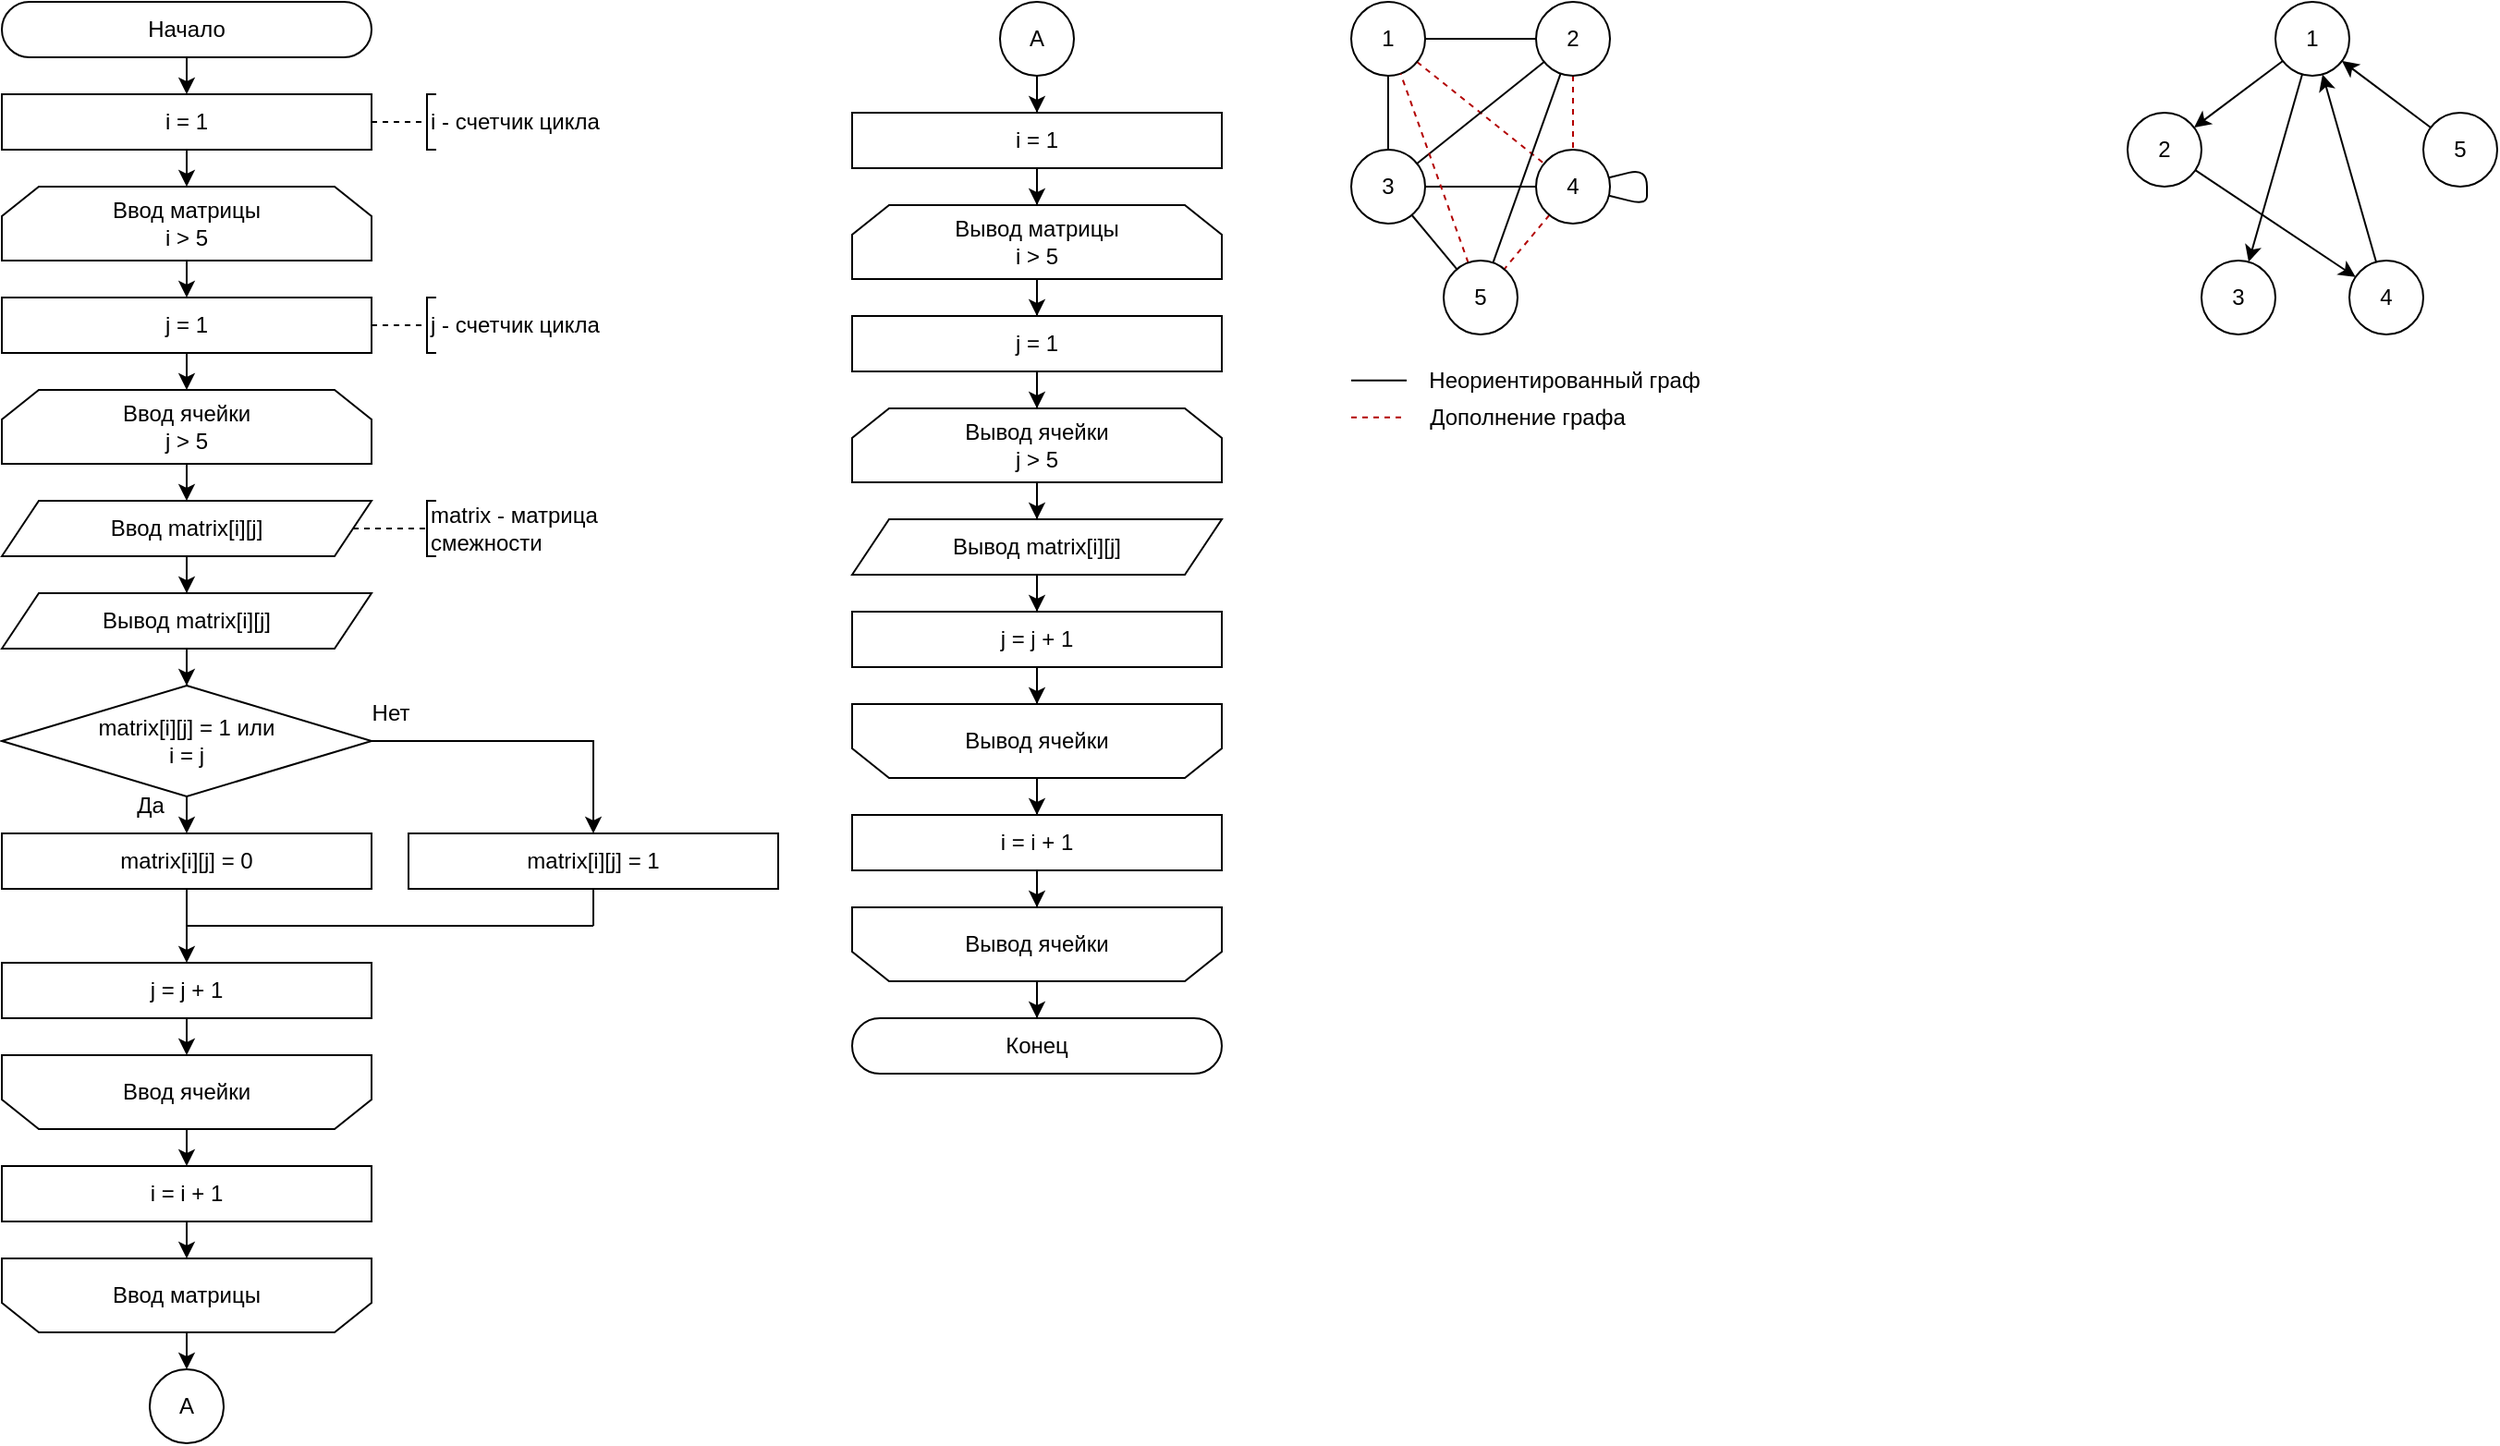 <mxfile version="27.0.6">
  <diagram name="Страница — 1" id="PtERw0xOoVtdUdhSGjrE">
    <mxGraphModel dx="679" dy="1561" grid="1" gridSize="10" guides="1" tooltips="1" connect="1" arrows="1" fold="1" page="1" pageScale="1" pageWidth="827" pageHeight="1169" math="0" shadow="0">
      <root>
        <mxCell id="0" />
        <mxCell id="1" parent="0" />
        <mxCell id="188" style="edgeStyle=none;html=1;endArrow=none;endFill=0;" parent="1" source="190" target="196" edge="1">
          <mxGeometry relative="1" as="geometry" />
        </mxCell>
        <mxCell id="189" style="edgeStyle=none;html=1;endArrow=none;endFill=0;" parent="1" source="190" target="194" edge="1">
          <mxGeometry relative="1" as="geometry" />
        </mxCell>
        <mxCell id="200" style="edgeStyle=none;html=1;fillColor=#e51400;strokeColor=#B20000;endArrow=none;endFill=0;dashed=1;" parent="1" source="190" target="197" edge="1">
          <mxGeometry relative="1" as="geometry" />
        </mxCell>
        <mxCell id="190" value="1" style="ellipse;whiteSpace=wrap;html=1;aspect=fixed;" parent="1" vertex="1">
          <mxGeometry x="740" y="-1160" width="40" height="40" as="geometry" />
        </mxCell>
        <mxCell id="191" style="edgeStyle=none;html=1;endArrow=none;endFill=0;" parent="1" source="194" target="196" edge="1">
          <mxGeometry relative="1" as="geometry" />
        </mxCell>
        <mxCell id="192" style="edgeStyle=none;html=1;endArrow=none;endFill=0;" parent="1" source="194" target="197" edge="1">
          <mxGeometry relative="1" as="geometry" />
        </mxCell>
        <mxCell id="193" style="edgeStyle=none;html=1;endArrow=none;endFill=0;" parent="1" source="194" target="198" edge="1">
          <mxGeometry relative="1" as="geometry" />
        </mxCell>
        <mxCell id="194" value="3" style="ellipse;whiteSpace=wrap;html=1;aspect=fixed;" parent="1" vertex="1">
          <mxGeometry x="740" y="-1080" width="40" height="40" as="geometry" />
        </mxCell>
        <mxCell id="195" style="edgeStyle=none;html=1;endArrow=none;endFill=0;" parent="1" source="196" target="198" edge="1">
          <mxGeometry relative="1" as="geometry" />
        </mxCell>
        <mxCell id="201" style="edgeStyle=none;html=1;fillColor=#e51400;strokeColor=#B20000;endArrow=none;endFill=0;dashed=1;" parent="1" source="196" target="197" edge="1">
          <mxGeometry relative="1" as="geometry" />
        </mxCell>
        <mxCell id="196" value="2" style="ellipse;whiteSpace=wrap;html=1;aspect=fixed;" parent="1" vertex="1">
          <mxGeometry x="840" y="-1160" width="40" height="40" as="geometry" />
        </mxCell>
        <mxCell id="202" style="edgeStyle=none;html=1;fillColor=#e51400;strokeColor=#B20000;endArrow=none;endFill=0;dashed=1;" parent="1" source="197" target="198" edge="1">
          <mxGeometry relative="1" as="geometry" />
        </mxCell>
        <mxCell id="197" value="4" style="ellipse;whiteSpace=wrap;html=1;aspect=fixed;" parent="1" vertex="1">
          <mxGeometry x="840" y="-1080" width="40" height="40" as="geometry" />
        </mxCell>
        <mxCell id="203" style="edgeStyle=none;html=1;fillColor=#e51400;strokeColor=#B20000;endArrow=none;endFill=0;dashed=1;" parent="1" source="198" target="190" edge="1">
          <mxGeometry relative="1" as="geometry" />
        </mxCell>
        <mxCell id="198" value="5" style="ellipse;whiteSpace=wrap;html=1;aspect=fixed;" parent="1" vertex="1">
          <mxGeometry x="790" y="-1020" width="40" height="40" as="geometry" />
        </mxCell>
        <mxCell id="199" style="edgeStyle=none;html=1;endArrow=none;endFill=0;" parent="1" source="197" target="197" edge="1">
          <mxGeometry relative="1" as="geometry" />
        </mxCell>
        <mxCell id="i0VjAuOUxVdBlSVnc6zS-203" value="" style="endArrow=none;html=1;rounded=0;" parent="1" edge="1">
          <mxGeometry width="50" height="50" relative="1" as="geometry">
            <mxPoint x="740" y="-955.08" as="sourcePoint" />
            <mxPoint x="770" y="-955.08" as="targetPoint" />
          </mxGeometry>
        </mxCell>
        <mxCell id="i0VjAuOUxVdBlSVnc6zS-204" value="Неориентированный граф" style="text;html=1;align=center;verticalAlign=middle;resizable=0;points=[];autosize=1;strokeColor=none;fillColor=none;" parent="1" vertex="1">
          <mxGeometry x="770" y="-970" width="170" height="30" as="geometry" />
        </mxCell>
        <mxCell id="i0VjAuOUxVdBlSVnc6zS-205" value="" style="endArrow=none;html=1;rounded=0;fillColor=#e51400;strokeColor=#B20000;dashed=1;" parent="1" edge="1">
          <mxGeometry width="50" height="50" relative="1" as="geometry">
            <mxPoint x="740" y="-935.08" as="sourcePoint" />
            <mxPoint x="770" y="-935.08" as="targetPoint" />
          </mxGeometry>
        </mxCell>
        <mxCell id="i0VjAuOUxVdBlSVnc6zS-206" value="Дополнение графа" style="text;html=1;align=center;verticalAlign=middle;resizable=0;points=[];autosize=1;strokeColor=none;fillColor=none;" parent="1" vertex="1">
          <mxGeometry x="770" y="-950" width="130" height="30" as="geometry" />
        </mxCell>
        <mxCell id="i0VjAuOUxVdBlSVnc6zS-207" style="edgeStyle=none;html=1;" parent="1" source="i0VjAuOUxVdBlSVnc6zS-208" target="i0VjAuOUxVdBlSVnc6zS-210" edge="1">
          <mxGeometry relative="1" as="geometry" />
        </mxCell>
        <mxCell id="i0VjAuOUxVdBlSVnc6zS-208" value="Начало" style="rounded=1;whiteSpace=wrap;html=1;arcSize=50;" parent="1" vertex="1">
          <mxGeometry x="10" y="-1160" width="200" height="30" as="geometry" />
        </mxCell>
        <mxCell id="i0VjAuOUxVdBlSVnc6zS-209" style="edgeStyle=none;html=1;" parent="1" source="i0VjAuOUxVdBlSVnc6zS-210" target="i0VjAuOUxVdBlSVnc6zS-212" edge="1">
          <mxGeometry relative="1" as="geometry" />
        </mxCell>
        <mxCell id="i0VjAuOUxVdBlSVnc6zS-210" value="i = 1" style="rounded=0;whiteSpace=wrap;html=1;" parent="1" vertex="1">
          <mxGeometry x="10" y="-1110" width="200" height="30" as="geometry" />
        </mxCell>
        <mxCell id="i0VjAuOUxVdBlSVnc6zS-211" style="edgeStyle=none;html=1;" parent="1" source="i0VjAuOUxVdBlSVnc6zS-212" target="i0VjAuOUxVdBlSVnc6zS-214" edge="1">
          <mxGeometry relative="1" as="geometry" />
        </mxCell>
        <mxCell id="i0VjAuOUxVdBlSVnc6zS-212" value="Ввод матрицы&lt;br&gt;&lt;div&gt;&lt;font style=&quot;color: rgb(0, 0, 0);&quot;&gt;i &amp;gt; 5&lt;/font&gt;&lt;/div&gt;" style="shape=loopLimit;whiteSpace=wrap;html=1;" parent="1" vertex="1">
          <mxGeometry x="10" y="-1060" width="200" height="40" as="geometry" />
        </mxCell>
        <mxCell id="i0VjAuOUxVdBlSVnc6zS-213" style="edgeStyle=none;html=1;" parent="1" source="i0VjAuOUxVdBlSVnc6zS-214" target="i0VjAuOUxVdBlSVnc6zS-216" edge="1">
          <mxGeometry relative="1" as="geometry" />
        </mxCell>
        <mxCell id="i0VjAuOUxVdBlSVnc6zS-214" value="j = 1" style="rounded=0;whiteSpace=wrap;html=1;" parent="1" vertex="1">
          <mxGeometry x="10" y="-1000" width="200" height="30" as="geometry" />
        </mxCell>
        <mxCell id="i0VjAuOUxVdBlSVnc6zS-215" style="edgeStyle=none;html=1;" parent="1" source="i0VjAuOUxVdBlSVnc6zS-216" target="i0VjAuOUxVdBlSVnc6zS-218" edge="1">
          <mxGeometry relative="1" as="geometry" />
        </mxCell>
        <mxCell id="i0VjAuOUxVdBlSVnc6zS-216" value="Ввод ячейки&lt;br&gt;&lt;div&gt;&lt;font style=&quot;color: rgb(0, 0, 0);&quot;&gt;j &amp;gt; 5&lt;/font&gt;&lt;/div&gt;" style="shape=loopLimit;whiteSpace=wrap;html=1;" parent="1" vertex="1">
          <mxGeometry x="10" y="-950" width="200" height="40" as="geometry" />
        </mxCell>
        <mxCell id="i0VjAuOUxVdBlSVnc6zS-317" style="edgeStyle=orthogonalEdgeStyle;rounded=0;orthogonalLoop=1;jettySize=auto;html=1;" parent="1" source="i0VjAuOUxVdBlSVnc6zS-218" target="i0VjAuOUxVdBlSVnc6zS-233" edge="1">
          <mxGeometry relative="1" as="geometry" />
        </mxCell>
        <mxCell id="i0VjAuOUxVdBlSVnc6zS-218" value="Ввод matrix[i][j]" style="shape=parallelogram;perimeter=parallelogramPerimeter;whiteSpace=wrap;html=1;fixedSize=1;" parent="1" vertex="1">
          <mxGeometry x="10" y="-890" width="200" height="30" as="geometry" />
        </mxCell>
        <mxCell id="i0VjAuOUxVdBlSVnc6zS-219" value="matrix - матрица&lt;div&gt;смежности&lt;/div&gt;" style="strokeWidth=1;html=1;shape=mxgraph.flowchart.annotation_1;align=left;pointerEvents=1;" parent="1" vertex="1">
          <mxGeometry x="240" y="-890" width="5" height="30" as="geometry" />
        </mxCell>
        <mxCell id="i0VjAuOUxVdBlSVnc6zS-220" value="" style="endArrow=none;html=1;rounded=0;entryX=0;entryY=0.5;entryDx=0;entryDy=0;entryPerimeter=0;dashed=1;" parent="1" target="i0VjAuOUxVdBlSVnc6zS-219" edge="1">
          <mxGeometry width="50" height="50" relative="1" as="geometry">
            <mxPoint x="200" y="-875" as="sourcePoint" />
            <mxPoint x="290" y="-885" as="targetPoint" />
          </mxGeometry>
        </mxCell>
        <mxCell id="i0VjAuOUxVdBlSVnc6zS-221" style="edgeStyle=none;html=1;" parent="1" source="i0VjAuOUxVdBlSVnc6zS-222" edge="1">
          <mxGeometry relative="1" as="geometry">
            <mxPoint x="110" y="-710" as="targetPoint" />
          </mxGeometry>
        </mxCell>
        <mxCell id="i0VjAuOUxVdBlSVnc6zS-316" style="edgeStyle=orthogonalEdgeStyle;rounded=0;orthogonalLoop=1;jettySize=auto;html=1;" parent="1" source="i0VjAuOUxVdBlSVnc6zS-222" target="i0VjAuOUxVdBlSVnc6zS-315" edge="1">
          <mxGeometry relative="1" as="geometry" />
        </mxCell>
        <mxCell id="i0VjAuOUxVdBlSVnc6zS-222" value="matrix[i][j] = 1 или&lt;div&gt;i = j&lt;/div&gt;" style="rhombus;whiteSpace=wrap;html=1;" parent="1" vertex="1">
          <mxGeometry x="10" y="-790" width="200" height="60" as="geometry" />
        </mxCell>
        <mxCell id="i0VjAuOUxVdBlSVnc6zS-223" style="edgeStyle=none;html=1;" parent="1" edge="1">
          <mxGeometry relative="1" as="geometry">
            <mxPoint x="110" y="-640" as="targetPoint" />
            <mxPoint x="110" y="-680" as="sourcePoint" />
          </mxGeometry>
        </mxCell>
        <mxCell id="i0VjAuOUxVdBlSVnc6zS-227" value="" style="endArrow=none;html=1;" parent="1" edge="1">
          <mxGeometry width="50" height="50" relative="1" as="geometry">
            <mxPoint x="110" y="-660" as="sourcePoint" />
            <mxPoint x="330" y="-660" as="targetPoint" />
          </mxGeometry>
        </mxCell>
        <mxCell id="i0VjAuOUxVdBlSVnc6zS-228" value="" style="endArrow=none;html=1;entryX=0.5;entryY=1;entryDx=0;entryDy=0;" parent="1" target="i0VjAuOUxVdBlSVnc6zS-315" edge="1">
          <mxGeometry width="50" height="50" relative="1" as="geometry">
            <mxPoint x="330" y="-660" as="sourcePoint" />
            <mxPoint x="380" y="-630" as="targetPoint" />
          </mxGeometry>
        </mxCell>
        <mxCell id="i0VjAuOUxVdBlSVnc6zS-229" value="Да" style="text;html=1;align=center;verticalAlign=middle;resizable=0;points=[];autosize=1;strokeColor=none;fillColor=none;" parent="1" vertex="1">
          <mxGeometry x="70" y="-740" width="40" height="30" as="geometry" />
        </mxCell>
        <mxCell id="i0VjAuOUxVdBlSVnc6zS-230" value="Нет" style="text;html=1;align=center;verticalAlign=middle;resizable=0;points=[];autosize=1;strokeColor=none;fillColor=none;" parent="1" vertex="1">
          <mxGeometry x="200" y="-790" width="40" height="30" as="geometry" />
        </mxCell>
        <mxCell id="i0VjAuOUxVdBlSVnc6zS-318" style="edgeStyle=orthogonalEdgeStyle;rounded=0;orthogonalLoop=1;jettySize=auto;html=1;" parent="1" source="i0VjAuOUxVdBlSVnc6zS-233" target="i0VjAuOUxVdBlSVnc6zS-222" edge="1">
          <mxGeometry relative="1" as="geometry" />
        </mxCell>
        <mxCell id="i0VjAuOUxVdBlSVnc6zS-233" value="Вывод matrix[i][j]" style="shape=parallelogram;perimeter=parallelogramPerimeter;whiteSpace=wrap;html=1;fixedSize=1;" parent="1" vertex="1">
          <mxGeometry x="10" y="-840" width="200" height="30" as="geometry" />
        </mxCell>
        <mxCell id="i0VjAuOUxVdBlSVnc6zS-234" style="edgeStyle=none;html=1;" parent="1" source="i0VjAuOUxVdBlSVnc6zS-235" target="i0VjAuOUxVdBlSVnc6zS-237" edge="1">
          <mxGeometry relative="1" as="geometry" />
        </mxCell>
        <mxCell id="i0VjAuOUxVdBlSVnc6zS-235" value="j = j + 1" style="rounded=0;whiteSpace=wrap;html=1;" parent="1" vertex="1">
          <mxGeometry x="10" y="-640" width="200" height="30" as="geometry" />
        </mxCell>
        <mxCell id="i0VjAuOUxVdBlSVnc6zS-236" style="edgeStyle=none;html=1;" parent="1" source="i0VjAuOUxVdBlSVnc6zS-237" target="i0VjAuOUxVdBlSVnc6zS-239" edge="1">
          <mxGeometry relative="1" as="geometry" />
        </mxCell>
        <mxCell id="i0VjAuOUxVdBlSVnc6zS-237" value="&lt;span style=&quot;color: rgb(0, 0, 0);&quot;&gt;Ввод ячейки&lt;/span&gt;" style="shape=loopLimit;whiteSpace=wrap;html=1;direction=west;" parent="1" vertex="1">
          <mxGeometry x="10" y="-590" width="200" height="40" as="geometry" />
        </mxCell>
        <mxCell id="i0VjAuOUxVdBlSVnc6zS-238" style="edgeStyle=none;html=1;" parent="1" source="i0VjAuOUxVdBlSVnc6zS-239" target="i0VjAuOUxVdBlSVnc6zS-241" edge="1">
          <mxGeometry relative="1" as="geometry" />
        </mxCell>
        <mxCell id="i0VjAuOUxVdBlSVnc6zS-239" value="i = i + 1" style="rounded=0;whiteSpace=wrap;html=1;" parent="1" vertex="1">
          <mxGeometry x="10" y="-530" width="200" height="30" as="geometry" />
        </mxCell>
        <mxCell id="i0VjAuOUxVdBlSVnc6zS-240" style="edgeStyle=none;html=1;" parent="1" source="i0VjAuOUxVdBlSVnc6zS-241" target="i0VjAuOUxVdBlSVnc6zS-242" edge="1">
          <mxGeometry relative="1" as="geometry" />
        </mxCell>
        <mxCell id="i0VjAuOUxVdBlSVnc6zS-241" value="&lt;span style=&quot;color: rgb(0, 0, 0);&quot;&gt;Ввод матрицы&lt;/span&gt;" style="shape=loopLimit;whiteSpace=wrap;html=1;direction=west;" parent="1" vertex="1">
          <mxGeometry x="10" y="-480" width="200" height="40" as="geometry" />
        </mxCell>
        <mxCell id="i0VjAuOUxVdBlSVnc6zS-242" value="A" style="ellipse;whiteSpace=wrap;html=1;aspect=fixed;" parent="1" vertex="1">
          <mxGeometry x="90" y="-420" width="40" height="40" as="geometry" />
        </mxCell>
        <mxCell id="i0VjAuOUxVdBlSVnc6zS-314" value="&lt;span style=&quot;color: rgb(0, 0, 0);&quot;&gt;matrix[i][j] = 0&lt;/span&gt;" style="rounded=0;whiteSpace=wrap;html=1;" parent="1" vertex="1">
          <mxGeometry x="10" y="-710" width="200" height="30" as="geometry" />
        </mxCell>
        <mxCell id="i0VjAuOUxVdBlSVnc6zS-315" value="&lt;span style=&quot;color: rgb(0, 0, 0);&quot;&gt;matrix[i][j] = 1&lt;/span&gt;" style="rounded=0;whiteSpace=wrap;html=1;" parent="1" vertex="1">
          <mxGeometry x="230" y="-710" width="200" height="30" as="geometry" />
        </mxCell>
        <mxCell id="i0VjAuOUxVdBlSVnc6zS-321" style="edgeStyle=orthogonalEdgeStyle;rounded=0;orthogonalLoop=1;jettySize=auto;html=1;" parent="1" source="i0VjAuOUxVdBlSVnc6zS-319" target="i0VjAuOUxVdBlSVnc6zS-320" edge="1">
          <mxGeometry relative="1" as="geometry" />
        </mxCell>
        <mxCell id="i0VjAuOUxVdBlSVnc6zS-319" value="i = 1" style="rounded=0;whiteSpace=wrap;html=1;" parent="1" vertex="1">
          <mxGeometry x="470" y="-1100" width="200" height="30" as="geometry" />
        </mxCell>
        <mxCell id="i0VjAuOUxVdBlSVnc6zS-323" style="edgeStyle=orthogonalEdgeStyle;rounded=0;orthogonalLoop=1;jettySize=auto;html=1;" parent="1" source="i0VjAuOUxVdBlSVnc6zS-320" target="i0VjAuOUxVdBlSVnc6zS-322" edge="1">
          <mxGeometry relative="1" as="geometry" />
        </mxCell>
        <mxCell id="i0VjAuOUxVdBlSVnc6zS-320" value="Вывод матрицы&lt;br&gt;&lt;div&gt;&lt;font style=&quot;color: rgb(0, 0, 0);&quot;&gt;i &amp;gt; 5&lt;/font&gt;&lt;/div&gt;" style="shape=loopLimit;whiteSpace=wrap;html=1;" parent="1" vertex="1">
          <mxGeometry x="470" y="-1050" width="200" height="40" as="geometry" />
        </mxCell>
        <mxCell id="i0VjAuOUxVdBlSVnc6zS-325" style="edgeStyle=orthogonalEdgeStyle;rounded=0;orthogonalLoop=1;jettySize=auto;html=1;" parent="1" source="i0VjAuOUxVdBlSVnc6zS-322" target="i0VjAuOUxVdBlSVnc6zS-324" edge="1">
          <mxGeometry relative="1" as="geometry" />
        </mxCell>
        <mxCell id="i0VjAuOUxVdBlSVnc6zS-322" value="j = 1" style="rounded=0;whiteSpace=wrap;html=1;" parent="1" vertex="1">
          <mxGeometry x="470" y="-990" width="200" height="30" as="geometry" />
        </mxCell>
        <mxCell id="i0VjAuOUxVdBlSVnc6zS-327" style="edgeStyle=orthogonalEdgeStyle;rounded=0;orthogonalLoop=1;jettySize=auto;html=1;" parent="1" source="i0VjAuOUxVdBlSVnc6zS-324" target="i0VjAuOUxVdBlSVnc6zS-326" edge="1">
          <mxGeometry relative="1" as="geometry" />
        </mxCell>
        <mxCell id="i0VjAuOUxVdBlSVnc6zS-324" value="Вывод ячейки&lt;br&gt;&lt;div&gt;&lt;font style=&quot;color: rgb(0, 0, 0);&quot;&gt;j &amp;gt; 5&lt;/font&gt;&lt;/div&gt;" style="shape=loopLimit;whiteSpace=wrap;html=1;" parent="1" vertex="1">
          <mxGeometry x="470" y="-940" width="200" height="40" as="geometry" />
        </mxCell>
        <mxCell id="i0VjAuOUxVdBlSVnc6zS-329" style="edgeStyle=orthogonalEdgeStyle;rounded=0;orthogonalLoop=1;jettySize=auto;html=1;" parent="1" source="i0VjAuOUxVdBlSVnc6zS-326" target="i0VjAuOUxVdBlSVnc6zS-328" edge="1">
          <mxGeometry relative="1" as="geometry" />
        </mxCell>
        <mxCell id="i0VjAuOUxVdBlSVnc6zS-326" value="Вывод matrix[i][j]" style="shape=parallelogram;perimeter=parallelogramPerimeter;whiteSpace=wrap;html=1;fixedSize=1;" parent="1" vertex="1">
          <mxGeometry x="470" y="-880" width="200" height="30" as="geometry" />
        </mxCell>
        <mxCell id="i0VjAuOUxVdBlSVnc6zS-331" style="edgeStyle=orthogonalEdgeStyle;rounded=0;orthogonalLoop=1;jettySize=auto;html=1;" parent="1" source="i0VjAuOUxVdBlSVnc6zS-328" target="i0VjAuOUxVdBlSVnc6zS-330" edge="1">
          <mxGeometry relative="1" as="geometry" />
        </mxCell>
        <mxCell id="i0VjAuOUxVdBlSVnc6zS-328" value="j = j + 1" style="rounded=0;whiteSpace=wrap;html=1;" parent="1" vertex="1">
          <mxGeometry x="470" y="-830" width="200" height="30" as="geometry" />
        </mxCell>
        <mxCell id="i0VjAuOUxVdBlSVnc6zS-335" style="edgeStyle=orthogonalEdgeStyle;rounded=0;orthogonalLoop=1;jettySize=auto;html=1;" parent="1" source="i0VjAuOUxVdBlSVnc6zS-330" target="i0VjAuOUxVdBlSVnc6zS-332" edge="1">
          <mxGeometry relative="1" as="geometry" />
        </mxCell>
        <mxCell id="i0VjAuOUxVdBlSVnc6zS-330" value="Вывод ячейки" style="shape=loopLimit;whiteSpace=wrap;html=1;direction=west;" parent="1" vertex="1">
          <mxGeometry x="470" y="-780" width="200" height="40" as="geometry" />
        </mxCell>
        <mxCell id="i0VjAuOUxVdBlSVnc6zS-336" style="edgeStyle=orthogonalEdgeStyle;rounded=0;orthogonalLoop=1;jettySize=auto;html=1;" parent="1" source="i0VjAuOUxVdBlSVnc6zS-332" target="i0VjAuOUxVdBlSVnc6zS-333" edge="1">
          <mxGeometry relative="1" as="geometry" />
        </mxCell>
        <mxCell id="i0VjAuOUxVdBlSVnc6zS-332" value="i = i + 1" style="rounded=0;whiteSpace=wrap;html=1;" parent="1" vertex="1">
          <mxGeometry x="470" y="-720" width="200" height="30" as="geometry" />
        </mxCell>
        <mxCell id="i0VjAuOUxVdBlSVnc6zS-338" style="edgeStyle=orthogonalEdgeStyle;rounded=0;orthogonalLoop=1;jettySize=auto;html=1;" parent="1" source="i0VjAuOUxVdBlSVnc6zS-333" target="i0VjAuOUxVdBlSVnc6zS-337" edge="1">
          <mxGeometry relative="1" as="geometry" />
        </mxCell>
        <mxCell id="i0VjAuOUxVdBlSVnc6zS-333" value="Вывод ячейки" style="shape=loopLimit;whiteSpace=wrap;html=1;direction=west;" parent="1" vertex="1">
          <mxGeometry x="470" y="-670" width="200" height="40" as="geometry" />
        </mxCell>
        <mxCell id="i0VjAuOUxVdBlSVnc6zS-337" value="Конец" style="rounded=1;whiteSpace=wrap;html=1;arcSize=50;" parent="1" vertex="1">
          <mxGeometry x="470" y="-610" width="200" height="30" as="geometry" />
        </mxCell>
        <mxCell id="i0VjAuOUxVdBlSVnc6zS-340" style="edgeStyle=orthogonalEdgeStyle;rounded=0;orthogonalLoop=1;jettySize=auto;html=1;" parent="1" source="i0VjAuOUxVdBlSVnc6zS-339" target="i0VjAuOUxVdBlSVnc6zS-319" edge="1">
          <mxGeometry relative="1" as="geometry" />
        </mxCell>
        <mxCell id="i0VjAuOUxVdBlSVnc6zS-339" value="A" style="ellipse;whiteSpace=wrap;html=1;aspect=fixed;" parent="1" vertex="1">
          <mxGeometry x="550" y="-1160" width="40" height="40" as="geometry" />
        </mxCell>
        <mxCell id="i0VjAuOUxVdBlSVnc6zS-341" value="i - счетчик цикла" style="strokeWidth=1;html=1;shape=mxgraph.flowchart.annotation_1;align=left;pointerEvents=1;" parent="1" vertex="1">
          <mxGeometry x="240" y="-1110" width="5" height="30" as="geometry" />
        </mxCell>
        <mxCell id="i0VjAuOUxVdBlSVnc6zS-342" value="" style="endArrow=none;html=1;rounded=0;entryX=0;entryY=0.5;entryDx=0;entryDy=0;entryPerimeter=0;dashed=1;" parent="1" target="i0VjAuOUxVdBlSVnc6zS-341" edge="1">
          <mxGeometry width="50" height="50" relative="1" as="geometry">
            <mxPoint x="210" y="-1095" as="sourcePoint" />
            <mxPoint x="300" y="-1105" as="targetPoint" />
          </mxGeometry>
        </mxCell>
        <mxCell id="i0VjAuOUxVdBlSVnc6zS-343" value="j - счетчик цикла" style="strokeWidth=1;html=1;shape=mxgraph.flowchart.annotation_1;align=left;pointerEvents=1;" parent="1" vertex="1">
          <mxGeometry x="240" y="-1000" width="5" height="30" as="geometry" />
        </mxCell>
        <mxCell id="i0VjAuOUxVdBlSVnc6zS-344" value="" style="endArrow=none;html=1;rounded=0;entryX=0;entryY=0.5;entryDx=0;entryDy=0;entryPerimeter=0;dashed=1;" parent="1" target="i0VjAuOUxVdBlSVnc6zS-343" edge="1">
          <mxGeometry width="50" height="50" relative="1" as="geometry">
            <mxPoint x="210" y="-985" as="sourcePoint" />
            <mxPoint x="300" y="-995" as="targetPoint" />
          </mxGeometry>
        </mxCell>
        <mxCell id="NTlu2dqq4_bLlYhGjABV-209" style="rounded=0;orthogonalLoop=1;jettySize=auto;html=1;" edge="1" parent="1" source="NTlu2dqq4_bLlYhGjABV-203" target="NTlu2dqq4_bLlYhGjABV-204">
          <mxGeometry relative="1" as="geometry" />
        </mxCell>
        <mxCell id="NTlu2dqq4_bLlYhGjABV-210" style="rounded=0;orthogonalLoop=1;jettySize=auto;html=1;" edge="1" parent="1" source="NTlu2dqq4_bLlYhGjABV-203" target="NTlu2dqq4_bLlYhGjABV-205">
          <mxGeometry relative="1" as="geometry" />
        </mxCell>
        <mxCell id="NTlu2dqq4_bLlYhGjABV-203" value="1" style="ellipse;whiteSpace=wrap;html=1;aspect=fixed;" vertex="1" parent="1">
          <mxGeometry x="1240" y="-1160" width="40" height="40" as="geometry" />
        </mxCell>
        <mxCell id="NTlu2dqq4_bLlYhGjABV-211" style="rounded=0;orthogonalLoop=1;jettySize=auto;html=1;" edge="1" parent="1" source="NTlu2dqq4_bLlYhGjABV-204" target="NTlu2dqq4_bLlYhGjABV-206">
          <mxGeometry relative="1" as="geometry" />
        </mxCell>
        <mxCell id="NTlu2dqq4_bLlYhGjABV-204" value="2" style="ellipse;whiteSpace=wrap;html=1;aspect=fixed;" vertex="1" parent="1">
          <mxGeometry x="1160" y="-1100" width="40" height="40" as="geometry" />
        </mxCell>
        <mxCell id="NTlu2dqq4_bLlYhGjABV-205" value="3" style="ellipse;whiteSpace=wrap;html=1;aspect=fixed;" vertex="1" parent="1">
          <mxGeometry x="1200" y="-1020" width="40" height="40" as="geometry" />
        </mxCell>
        <mxCell id="NTlu2dqq4_bLlYhGjABV-215" style="rounded=0;orthogonalLoop=1;jettySize=auto;html=1;" edge="1" parent="1" source="NTlu2dqq4_bLlYhGjABV-206" target="NTlu2dqq4_bLlYhGjABV-203">
          <mxGeometry relative="1" as="geometry" />
        </mxCell>
        <mxCell id="NTlu2dqq4_bLlYhGjABV-206" value="4" style="ellipse;whiteSpace=wrap;html=1;aspect=fixed;" vertex="1" parent="1">
          <mxGeometry x="1280" y="-1020" width="40" height="40" as="geometry" />
        </mxCell>
        <mxCell id="NTlu2dqq4_bLlYhGjABV-213" style="rounded=0;orthogonalLoop=1;jettySize=auto;html=1;" edge="1" parent="1" source="NTlu2dqq4_bLlYhGjABV-207" target="NTlu2dqq4_bLlYhGjABV-203">
          <mxGeometry relative="1" as="geometry" />
        </mxCell>
        <mxCell id="NTlu2dqq4_bLlYhGjABV-207" value="5" style="ellipse;whiteSpace=wrap;html=1;aspect=fixed;" vertex="1" parent="1">
          <mxGeometry x="1320" y="-1100" width="40" height="40" as="geometry" />
        </mxCell>
      </root>
    </mxGraphModel>
  </diagram>
</mxfile>
